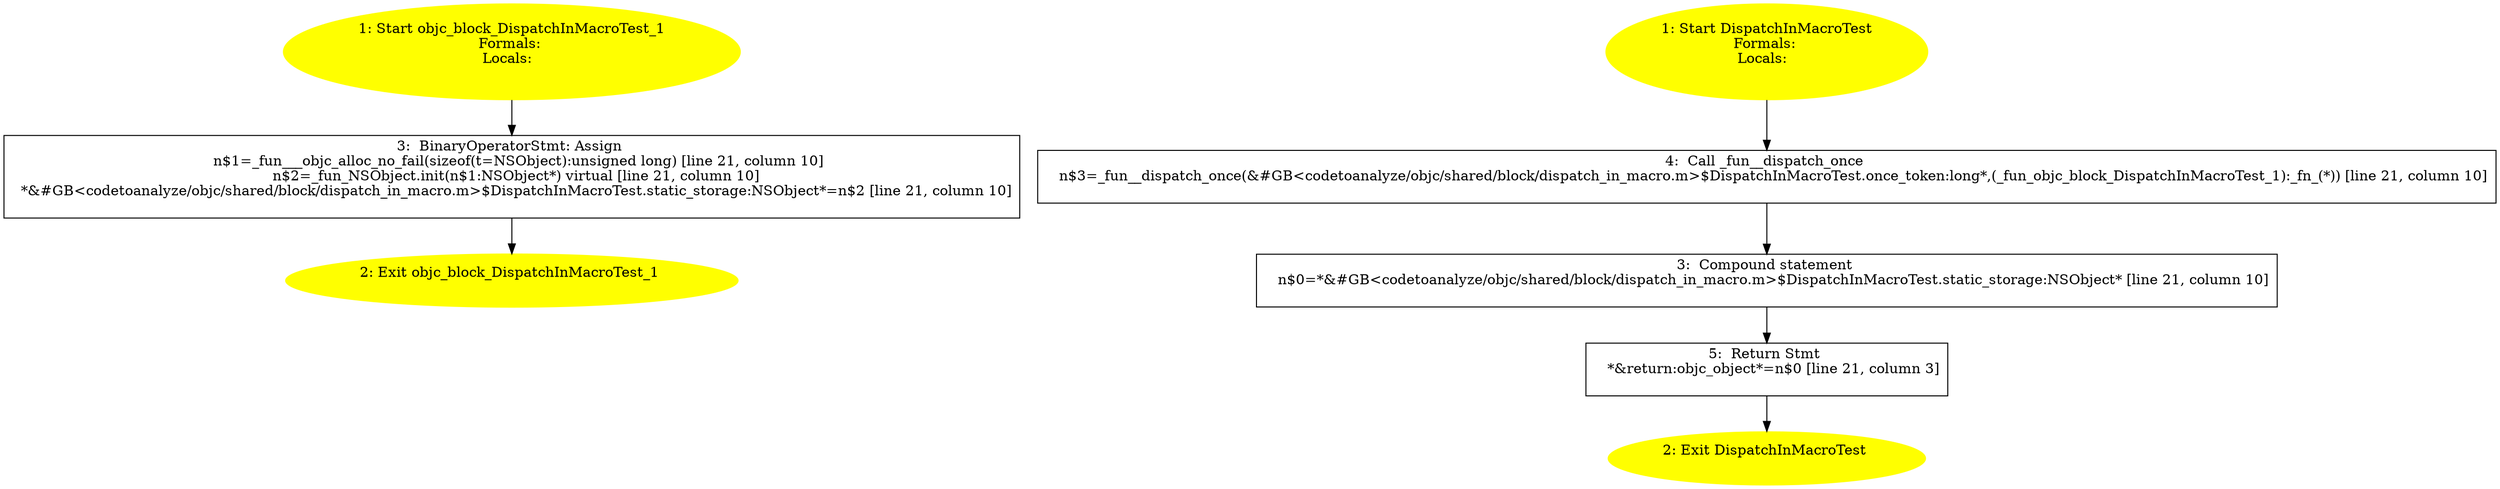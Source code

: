 /* @generated */
digraph cfg {
"objc_block_DispatchInMacroTest_1.23d97eba800cf3ca_1" [label="1: Start objc_block_DispatchInMacroTest_1\nFormals: \nLocals:  \n  " color=yellow style=filled]
	

	 "objc_block_DispatchInMacroTest_1.23d97eba800cf3ca_1" -> "objc_block_DispatchInMacroTest_1.23d97eba800cf3ca_3" ;
"objc_block_DispatchInMacroTest_1.23d97eba800cf3ca_2" [label="2: Exit objc_block_DispatchInMacroTest_1 \n  " color=yellow style=filled]
	

"objc_block_DispatchInMacroTest_1.23d97eba800cf3ca_3" [label="3:  BinaryOperatorStmt: Assign \n   n$1=_fun___objc_alloc_no_fail(sizeof(t=NSObject):unsigned long) [line 21, column 10]\n  n$2=_fun_NSObject.init(n$1:NSObject*) virtual [line 21, column 10]\n  *&#GB<codetoanalyze/objc/shared/block/dispatch_in_macro.m>$DispatchInMacroTest.static_storage:NSObject*=n$2 [line 21, column 10]\n " shape="box"]
	

	 "objc_block_DispatchInMacroTest_1.23d97eba800cf3ca_3" -> "objc_block_DispatchInMacroTest_1.23d97eba800cf3ca_2" ;
"DispatchInMacroTest.f5d56763274a479d_1" [label="1: Start DispatchInMacroTest\nFormals: \nLocals:  \n  " color=yellow style=filled]
	

	 "DispatchInMacroTest.f5d56763274a479d_1" -> "DispatchInMacroTest.f5d56763274a479d_4" ;
"DispatchInMacroTest.f5d56763274a479d_2" [label="2: Exit DispatchInMacroTest \n  " color=yellow style=filled]
	

"DispatchInMacroTest.f5d56763274a479d_3" [label="3:  Compound statement \n   n$0=*&#GB<codetoanalyze/objc/shared/block/dispatch_in_macro.m>$DispatchInMacroTest.static_storage:NSObject* [line 21, column 10]\n " shape="box"]
	

	 "DispatchInMacroTest.f5d56763274a479d_3" -> "DispatchInMacroTest.f5d56763274a479d_5" ;
"DispatchInMacroTest.f5d56763274a479d_4" [label="4:  Call _fun__dispatch_once \n   n$3=_fun__dispatch_once(&#GB<codetoanalyze/objc/shared/block/dispatch_in_macro.m>$DispatchInMacroTest.once_token:long*,(_fun_objc_block_DispatchInMacroTest_1):_fn_(*)) [line 21, column 10]\n " shape="box"]
	

	 "DispatchInMacroTest.f5d56763274a479d_4" -> "DispatchInMacroTest.f5d56763274a479d_3" ;
"DispatchInMacroTest.f5d56763274a479d_5" [label="5:  Return Stmt \n   *&return:objc_object*=n$0 [line 21, column 3]\n " shape="box"]
	

	 "DispatchInMacroTest.f5d56763274a479d_5" -> "DispatchInMacroTest.f5d56763274a479d_2" ;
}

